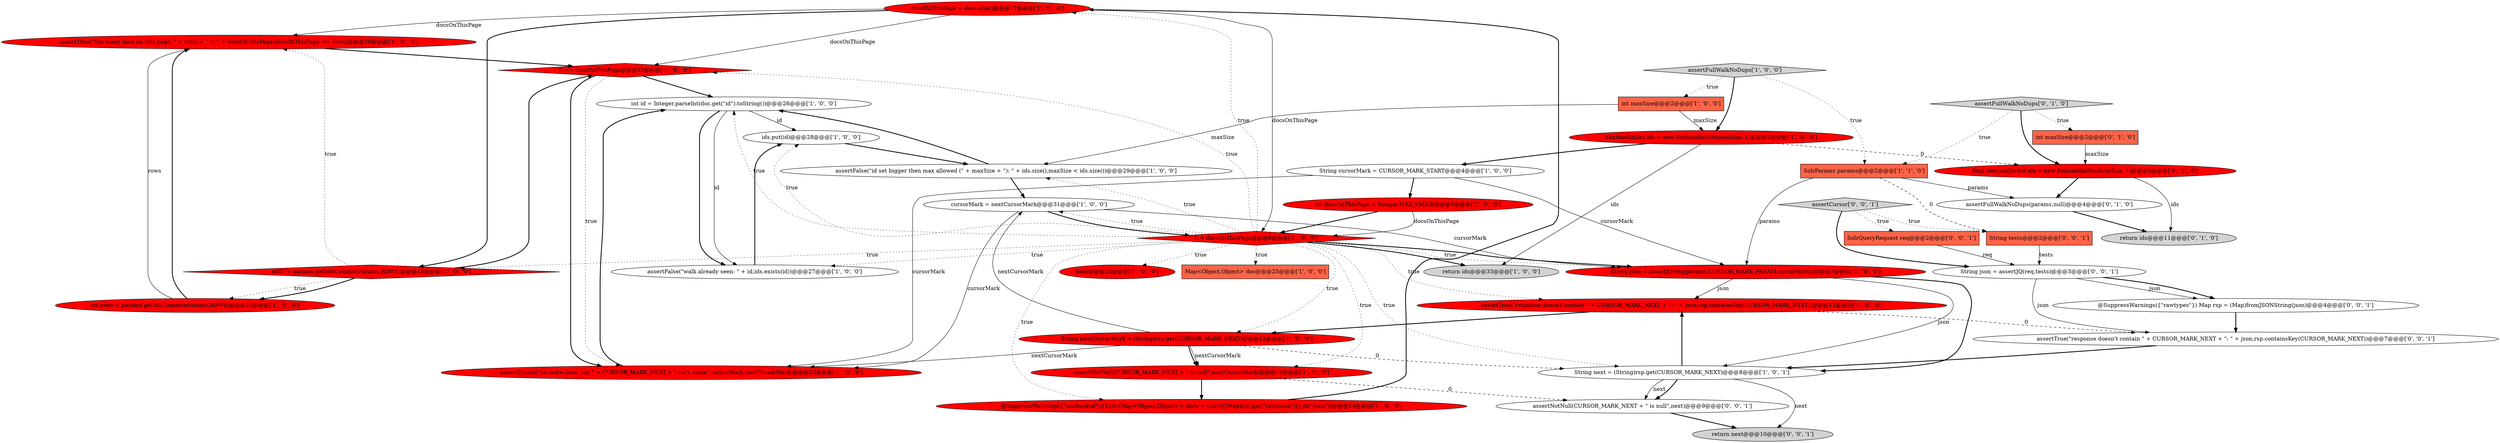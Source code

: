 digraph {
9 [style = filled, label = "docsOnThisPage = docs.size()@@@17@@@['1', '0', '0']", fillcolor = red, shape = ellipse image = "AAA1AAABBB1BBB"];
12 [style = filled, label = "assertFalse(\"id set bigger then max allowed (\" + maxSize + \"): \" + ids.size(),maxSize < ids.size())@@@29@@@['1', '0', '0']", fillcolor = white, shape = ellipse image = "AAA0AAABBB1BBB"];
16 [style = filled, label = "int id = Integer.parseInt(doc.get(\"id\").toString())@@@26@@@['1', '0', '0']", fillcolor = white, shape = ellipse image = "AAA0AAABBB1BBB"];
27 [style = filled, label = "assertFullWalkNoDups(params,null)@@@4@@@['0', '1', '0']", fillcolor = white, shape = ellipse image = "AAA0AAABBB2BBB"];
13 [style = filled, label = "String nextCursorMark = (String)rsp.get(CURSOR_MARK_NEXT)@@@12@@@['1', '0', '0']", fillcolor = red, shape = ellipse image = "AAA1AAABBB1BBB"];
15 [style = filled, label = "String json = assertJQ(req(params,CURSOR_MARK_PARAM,cursorMark))@@@7@@@['1', '0', '0']", fillcolor = red, shape = ellipse image = "AAA1AAABBB1BBB"];
22 [style = filled, label = "docs@@@25@@@['1', '0', '0']", fillcolor = red, shape = ellipse image = "AAA1AAABBB1BBB"];
24 [style = filled, label = "int docsOnThisPage = Integer.MAX_VALUE@@@5@@@['1', '0', '0']", fillcolor = red, shape = ellipse image = "AAA1AAABBB1BBB"];
21 [style = filled, label = "SolrParams params@@@2@@@['1', '1', '0']", fillcolor = tomato, shape = box image = "AAA0AAABBB1BBB"];
10 [style = filled, label = "SentinelIntSet ids = new SentinelIntSet(maxSize,-1)@@@3@@@['1', '0', '0']", fillcolor = red, shape = ellipse image = "AAA1AAABBB1BBB"];
32 [style = filled, label = "SolrQueryRequest req@@@2@@@['0', '0', '1']", fillcolor = tomato, shape = box image = "AAA0AAABBB3BBB"];
7 [style = filled, label = "assertTrue(\"response doesn't contain \" + CURSOR_MARK_NEXT + \": \" + json,rsp.containsKey(CURSOR_MARK_NEXT))@@@11@@@['1', '0', '0']", fillcolor = red, shape = ellipse image = "AAA1AAABBB1BBB"];
38 [style = filled, label = "@SuppressWarnings({\"rawtypes\"}) Map rsp = (Map)fromJSONString(json)@@@4@@@['0', '0', '1']", fillcolor = white, shape = ellipse image = "AAA0AAABBB3BBB"];
25 [style = filled, label = "assertNotNull(CURSOR_MARK_NEXT + \" is null\",nextCursorMark)@@@13@@@['1', '0', '0']", fillcolor = red, shape = ellipse image = "AAA1AAABBB1BBB"];
4 [style = filled, label = "int rows = params.getInt(CommonParams.ROWS)@@@19@@@['1', '0', '0']", fillcolor = red, shape = ellipse image = "AAA1AAABBB1BBB"];
20 [style = filled, label = "assertTrue(\"Too many docs on this page: \" + rows + \" < \" + docsOnThisPage,docsOnThisPage <= rows)@@@20@@@['1', '0', '0']", fillcolor = red, shape = ellipse image = "AAA1AAABBB1BBB"];
0 [style = filled, label = "0 < docsOnThisPage@@@6@@@['1', '0', '0']", fillcolor = red, shape = diamond image = "AAA1AAABBB1BBB"];
26 [style = filled, label = "return ids@@@33@@@['1', '0', '0']", fillcolor = lightgray, shape = ellipse image = "AAA0AAABBB1BBB"];
23 [style = filled, label = "ids.put(id)@@@28@@@['1', '0', '0']", fillcolor = white, shape = ellipse image = "AAA0AAABBB1BBB"];
2 [style = filled, label = "String next = (String)rsp.get(CURSOR_MARK_NEXT)@@@8@@@['1', '0', '1']", fillcolor = white, shape = ellipse image = "AAA0AAABBB1BBB"];
35 [style = filled, label = "assertTrue(\"response doesn't contain \" + CURSOR_MARK_NEXT + \": \" + json,rsp.containsKey(CURSOR_MARK_NEXT))@@@7@@@['0', '0', '1']", fillcolor = white, shape = ellipse image = "AAA0AAABBB3BBB"];
5 [style = filled, label = "int maxSize@@@2@@@['1', '0', '0']", fillcolor = tomato, shape = box image = "AAA0AAABBB1BBB"];
28 [style = filled, label = "final SentinelIntSet ids = new SentinelIntSet(maxSize,-1)@@@3@@@['0', '1', '0']", fillcolor = red, shape = ellipse image = "AAA1AAABBB2BBB"];
18 [style = filled, label = "assertEquals(\"no more docs, but \" + CURSOR_MARK_NEXT + \" isn't same\",cursorMark,nextCursorMark)@@@23@@@['1', '0', '0']", fillcolor = red, shape = ellipse image = "AAA1AAABBB1BBB"];
19 [style = filled, label = "@SuppressWarnings({\"unchecked\"}) List<Map<Object,Object>> docs = (List)(((Map)rsp.get(\"response\")).get(\"docs\"))@@@14@@@['1', '0', '0']", fillcolor = red, shape = ellipse image = "AAA1AAABBB1BBB"];
36 [style = filled, label = "return next@@@10@@@['0', '0', '1']", fillcolor = lightgray, shape = ellipse image = "AAA0AAABBB3BBB"];
17 [style = filled, label = "null != params.getInt(CommonParams.ROWS)@@@18@@@['1', '0', '0']", fillcolor = red, shape = diamond image = "AAA1AAABBB1BBB"];
1 [style = filled, label = "String cursorMark = CURSOR_MARK_START@@@4@@@['1', '0', '0']", fillcolor = white, shape = ellipse image = "AAA0AAABBB1BBB"];
33 [style = filled, label = "String tests@@@2@@@['0', '0', '1']", fillcolor = tomato, shape = box image = "AAA0AAABBB3BBB"];
37 [style = filled, label = "assertCursor['0', '0', '1']", fillcolor = lightgray, shape = diamond image = "AAA0AAABBB3BBB"];
30 [style = filled, label = "assertFullWalkNoDups['0', '1', '0']", fillcolor = lightgray, shape = diamond image = "AAA0AAABBB2BBB"];
39 [style = filled, label = "assertNotNull(CURSOR_MARK_NEXT + \" is null\",next)@@@9@@@['0', '0', '1']", fillcolor = white, shape = ellipse image = "AAA0AAABBB3BBB"];
34 [style = filled, label = "String json = assertJQ(req,tests)@@@3@@@['0', '0', '1']", fillcolor = white, shape = ellipse image = "AAA0AAABBB3BBB"];
3 [style = filled, label = "0 == docsOnThisPage@@@22@@@['1', '0', '0']", fillcolor = red, shape = diamond image = "AAA1AAABBB1BBB"];
29 [style = filled, label = "return ids@@@11@@@['0', '1', '0']", fillcolor = lightgray, shape = ellipse image = "AAA0AAABBB2BBB"];
11 [style = filled, label = "Map<Object,Object> doc@@@25@@@['1', '0', '0']", fillcolor = tomato, shape = box image = "AAA0AAABBB1BBB"];
6 [style = filled, label = "cursorMark = nextCursorMark@@@31@@@['1', '0', '0']", fillcolor = white, shape = ellipse image = "AAA0AAABBB1BBB"];
31 [style = filled, label = "int maxSize@@@2@@@['0', '1', '0']", fillcolor = tomato, shape = box image = "AAA0AAABBB2BBB"];
14 [style = filled, label = "assertFullWalkNoDups['1', '0', '0']", fillcolor = lightgray, shape = diamond image = "AAA0AAABBB1BBB"];
8 [style = filled, label = "assertFalse(\"walk already seen: \" + id,ids.exists(id))@@@27@@@['1', '0', '0']", fillcolor = white, shape = ellipse image = "AAA0AAABBB1BBB"];
0->12 [style = dotted, label="true"];
6->15 [style = solid, label="cursorMark"];
5->12 [style = solid, label="maxSize"];
0->19 [style = dotted, label="true"];
1->15 [style = solid, label="cursorMark"];
9->0 [style = solid, label="docsOnThisPage"];
10->28 [style = dashed, label="0"];
21->15 [style = solid, label="params"];
3->16 [style = bold, label=""];
0->6 [style = dotted, label="true"];
0->25 [style = dotted, label="true"];
0->15 [style = bold, label=""];
3->18 [style = bold, label=""];
2->39 [style = solid, label="next"];
30->28 [style = bold, label=""];
14->21 [style = dotted, label="true"];
19->9 [style = bold, label=""];
7->35 [style = dashed, label="0"];
25->19 [style = bold, label=""];
24->0 [style = solid, label="docsOnThisPage"];
23->12 [style = bold, label=""];
34->38 [style = solid, label="json"];
0->3 [style = dotted, label="true"];
0->11 [style = dotted, label="true"];
5->10 [style = solid, label="maxSize"];
0->7 [style = dotted, label="true"];
17->20 [style = dotted, label="true"];
13->25 [style = bold, label=""];
15->7 [style = solid, label="json"];
8->23 [style = bold, label=""];
24->0 [style = bold, label=""];
10->26 [style = solid, label="ids"];
14->10 [style = bold, label=""];
34->35 [style = solid, label="json"];
9->17 [style = bold, label=""];
20->3 [style = bold, label=""];
0->8 [style = dotted, label="true"];
2->39 [style = bold, label=""];
16->8 [style = solid, label="id"];
33->34 [style = solid, label="tests"];
13->2 [style = dashed, label="0"];
3->18 [style = dotted, label="true"];
34->38 [style = bold, label=""];
27->29 [style = bold, label=""];
38->35 [style = bold, label=""];
10->1 [style = bold, label=""];
16->8 [style = bold, label=""];
17->4 [style = dotted, label="true"];
35->2 [style = bold, label=""];
16->23 [style = solid, label="id"];
31->28 [style = solid, label="maxSize"];
14->5 [style = dotted, label="true"];
37->32 [style = dotted, label="true"];
28->29 [style = solid, label="ids"];
13->25 [style = solid, label="nextCursorMark"];
4->20 [style = bold, label=""];
6->18 [style = solid, label="cursorMark"];
17->3 [style = bold, label=""];
0->23 [style = dotted, label="true"];
0->16 [style = dotted, label="true"];
0->9 [style = dotted, label="true"];
17->4 [style = bold, label=""];
32->34 [style = solid, label="req"];
30->31 [style = dotted, label="true"];
25->39 [style = dashed, label="0"];
2->36 [style = solid, label="next"];
18->16 [style = bold, label=""];
7->13 [style = bold, label=""];
9->20 [style = solid, label="docsOnThisPage"];
37->33 [style = dotted, label="true"];
15->2 [style = bold, label=""];
0->26 [style = bold, label=""];
0->13 [style = dotted, label="true"];
4->20 [style = solid, label="rows"];
9->3 [style = solid, label="docsOnThisPage"];
0->15 [style = dotted, label="true"];
6->0 [style = bold, label=""];
12->16 [style = bold, label=""];
21->27 [style = solid, label="params"];
1->18 [style = solid, label="cursorMark"];
12->6 [style = bold, label=""];
30->21 [style = dotted, label="true"];
0->22 [style = dotted, label="true"];
13->6 [style = solid, label="nextCursorMark"];
15->2 [style = solid, label="json"];
21->33 [style = dashed, label="0"];
1->24 [style = bold, label=""];
37->34 [style = bold, label=""];
13->18 [style = solid, label="nextCursorMark"];
0->17 [style = dotted, label="true"];
28->27 [style = bold, label=""];
2->7 [style = bold, label=""];
0->2 [style = dotted, label="true"];
39->36 [style = bold, label=""];
}
